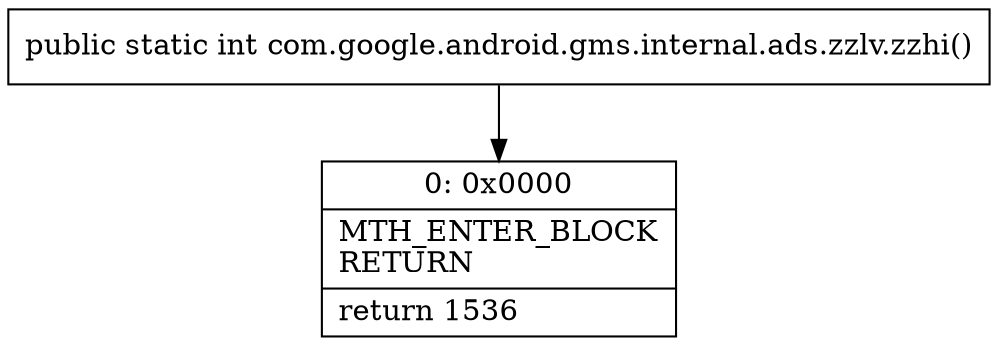 digraph "CFG forcom.google.android.gms.internal.ads.zzlv.zzhi()I" {
Node_0 [shape=record,label="{0\:\ 0x0000|MTH_ENTER_BLOCK\lRETURN\l|return 1536\l}"];
MethodNode[shape=record,label="{public static int com.google.android.gms.internal.ads.zzlv.zzhi() }"];
MethodNode -> Node_0;
}

